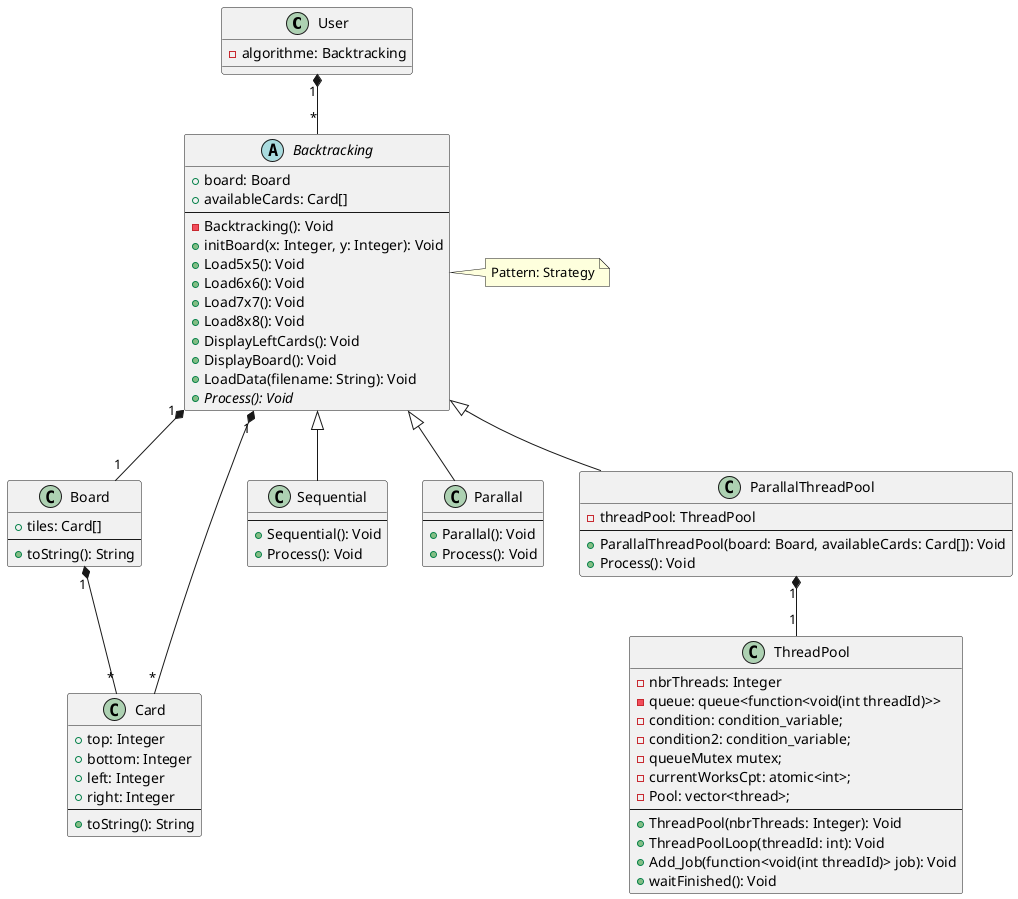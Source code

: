 @startuml Overview

class User {
    - algorithme: Backtracking
}
User "1" *-- "*" Backtracking

class Board {
    + tiles: Card[]
    ---
    + toString(): String
}
Board "1" *-- "*" Card

class Card {
    + top: Integer
    + bottom: Integer
    + left: Integer
    + right: Integer
    ---
    + toString(): String
}

abstract class Backtracking {
    + board: Board
    + availableCards: Card[]
    ---
    - Backtracking(): Void
    + initBoard(x: Integer, y: Integer): Void
    + Load5x5(): Void
    + Load6x6(): Void
    + Load7x7(): Void
    + Load8x8(): Void
    + DisplayLeftCards(): Void
    + DisplayBoard(): Void
    + LoadData(filename: String): Void
    + {abstract} Process(): Void
}
note right of Backtracking
Pattern: Strategy
end note
Backtracking "1" *-- "1" Board
Backtracking "1" *-- "*" Card

class Sequential extends Backtracking {
    ---
    + Sequential(): Void
    + Process(): Void
}

class Parallal extends Backtracking {
    ---
    + Parallal(): Void
    + Process(): Void
}

class ParallalThreadPool extends Backtracking {
    - threadPool: ThreadPool
    ---
    + ParallalThreadPool(board: Board, availableCards: Card[]): Void
    + Process(): Void
}

class ThreadPool {
    - nbrThreads: Integer
    - queue: queue<function<void(int threadId)>>
    - condition: condition_variable;
    - condition2: condition_variable;
    - queueMutex mutex;
    - currentWorksCpt: atomic<int>;
    - Pool: vector<thread>;
    ---
    + ThreadPool(nbrThreads: Integer): Void
    + ThreadPoolLoop(threadId: int): Void
    + Add_Job(function<void(int threadId)> job): Void
    + waitFinished(): Void
}
ParallalThreadPool "1" *-- "1" ThreadPool

@enduml